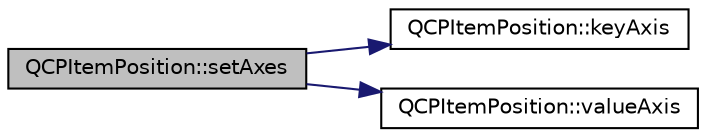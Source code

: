 digraph "QCPItemPosition::setAxes"
{
 // LATEX_PDF_SIZE
  edge [fontname="Helvetica",fontsize="10",labelfontname="Helvetica",labelfontsize="10"];
  node [fontname="Helvetica",fontsize="10",shape=record];
  rankdir="LR";
  Node1 [label="QCPItemPosition::setAxes",height=0.2,width=0.4,color="black", fillcolor="grey75", style="filled", fontcolor="black",tooltip=" "];
  Node1 -> Node2 [color="midnightblue",fontsize="10",style="solid",fontname="Helvetica"];
  Node2 [label="QCPItemPosition::keyAxis",height=0.2,width=0.4,color="black", fillcolor="white", style="filled",URL="$classQCPItemPosition.html#a9ad34861fbfd8be8b8270c16f879169c",tooltip=" "];
  Node1 -> Node3 [color="midnightblue",fontsize="10",style="solid",fontname="Helvetica"];
  Node3 [label="QCPItemPosition::valueAxis",height=0.2,width=0.4,color="black", fillcolor="white", style="filled",URL="$classQCPItemPosition.html#a356ac94e7e73d88deb7f2841c0d0c734",tooltip=" "];
}
